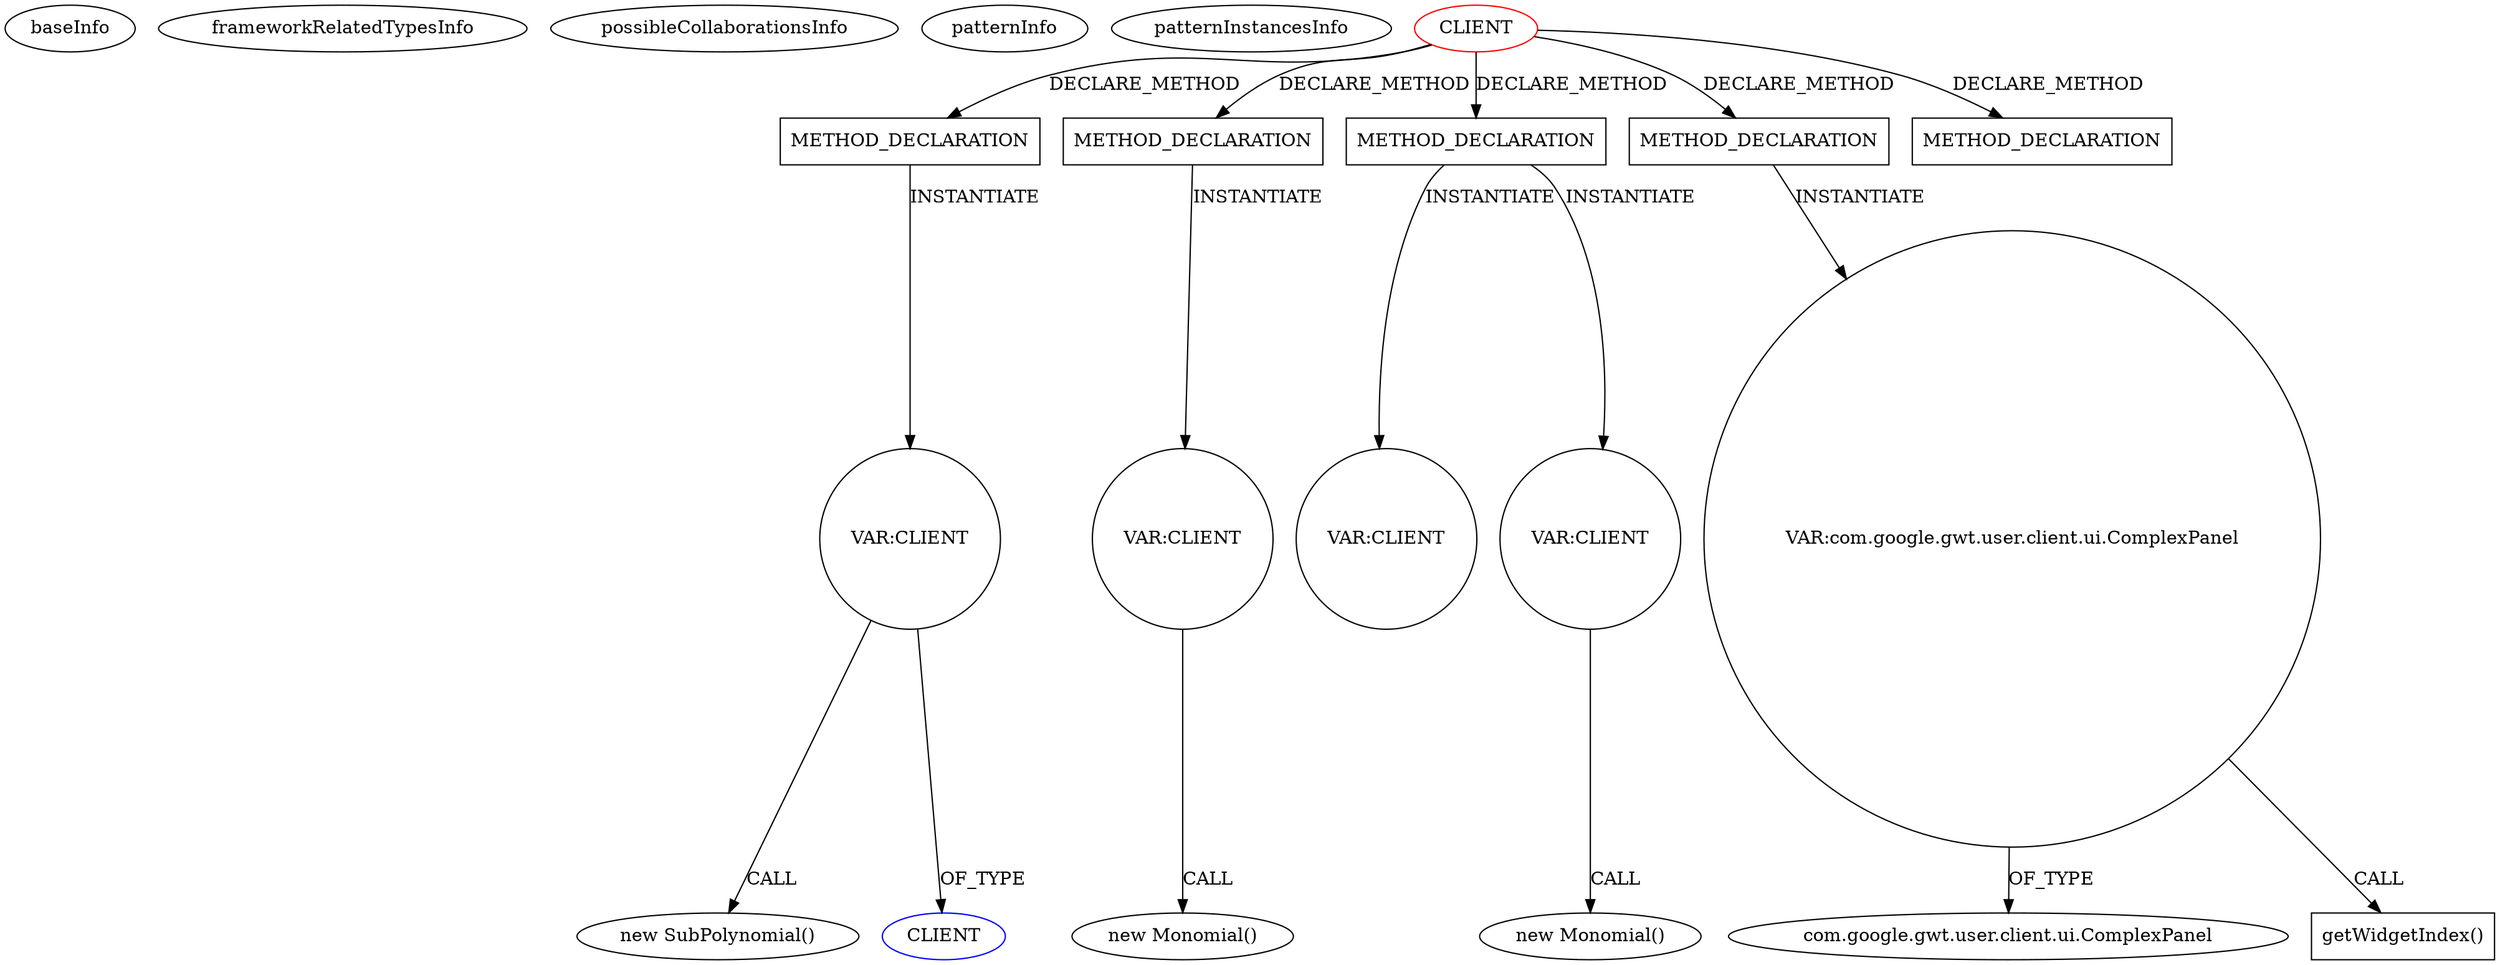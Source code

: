 digraph {
baseInfo[graphId=1809,category="pattern",isAnonymous=false,possibleRelation=false]
frameworkRelatedTypesInfo[]
possibleCollaborationsInfo[]
patternInfo[frequency=2.0,patternRootClient=0]
patternInstancesInfo[0="luxferrari-AlgebrApp~/luxferrari-AlgebrApp/AlgebrApp-master/AlgebrApp/src/org/luxferrari/algebrapp/client/AlgebrApp.java~AlgebrApp~3667",1="luxferrari-AlgebrApp~/luxferrari-AlgebrApp/AlgebrApp-master/AlgebrApp/src/org/luxferrari/algebrapp/client/Polynomial.java~Polynomial~3666"]
98[label="new SubPolynomial()",vertexType="CONSTRUCTOR_CALL",isFrameworkType=false]
99[label="VAR:CLIENT",vertexType="VARIABLE_EXPRESION",isFrameworkType=false,shape=circle]
97[label="METHOD_DECLARATION",vertexType="CLIENT_METHOD_DECLARATION",isFrameworkType=false,shape=box]
0[label="CLIENT",vertexType="ROOT_CLIENT_CLASS_DECLARATION",isFrameworkType=false,color=red]
93[label="METHOD_DECLARATION",vertexType="CLIENT_METHOD_DECLARATION",isFrameworkType=false,shape=box]
95[label="VAR:CLIENT",vertexType="VARIABLE_EXPRESION",isFrameworkType=false,shape=circle]
94[label="new Monomial()",vertexType="CONSTRUCTOR_CALL",isFrameworkType=false]
288[label="METHOD_DECLARATION",vertexType="CLIENT_METHOD_DECLARATION",isFrameworkType=false,shape=box]
293[label="VAR:CLIENT",vertexType="VARIABLE_EXPRESION",isFrameworkType=false,shape=circle]
290[label="VAR:CLIENT",vertexType="VARIABLE_EXPRESION",isFrameworkType=false,shape=circle]
8[label="CLIENT",vertexType="REFERENCE_CLIENT_CLASS_DECLARATION",isFrameworkType=false,color=blue]
289[label="new Monomial()",vertexType="CONSTRUCTOR_CALL",isFrameworkType=false]
122[label="METHOD_DECLARATION",vertexType="CLIENT_METHOD_DECLARATION",isFrameworkType=false,shape=box]
127[label="VAR:com.google.gwt.user.client.ui.ComplexPanel",vertexType="VARIABLE_EXPRESION",isFrameworkType=false,shape=circle]
66[label="com.google.gwt.user.client.ui.ComplexPanel",vertexType="FRAMEWORK_CLASS_TYPE",isFrameworkType=false]
128[label="getWidgetIndex()",vertexType="INSIDE_CALL",isFrameworkType=false,shape=box]
16[label="METHOD_DECLARATION",vertexType="CLIENT_METHOD_DECLARATION",isFrameworkType=false,shape=box]
0->16[label="DECLARE_METHOD"]
97->99[label="INSTANTIATE"]
0->97[label="DECLARE_METHOD"]
0->288[label="DECLARE_METHOD"]
127->128[label="CALL"]
290->289[label="CALL"]
0->93[label="DECLARE_METHOD"]
288->293[label="INSTANTIATE"]
99->98[label="CALL"]
122->127[label="INSTANTIATE"]
93->95[label="INSTANTIATE"]
99->8[label="OF_TYPE"]
95->94[label="CALL"]
288->290[label="INSTANTIATE"]
0->122[label="DECLARE_METHOD"]
127->66[label="OF_TYPE"]
}

